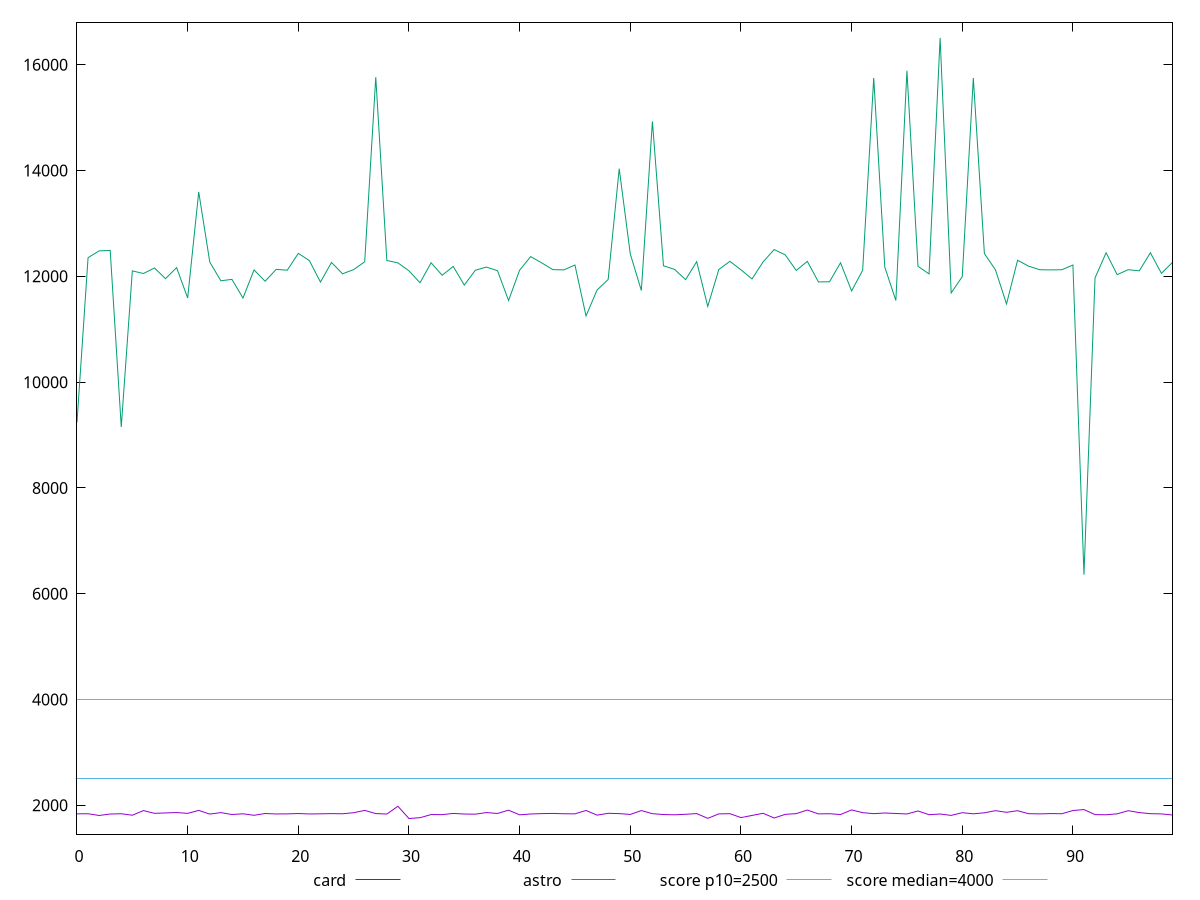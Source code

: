 reset

$card <<EOF
0 1839.1290000000004
1 1840.9733999999999
2 1808.1881999999998
3 1835.7822
4 1840.674
5 1812.8097
6 1900.7804
7 1848.8217
8 1856.0306999999998
9 1863.606
10 1847.8065000000001
11 1903.7813999999998
12 1834.3410000000003
13 1862.1513
14 1826.5172000000002
15 1839.7173
16 1811.8200000000002
17 1845.5784
18 1836.8250000000003
19 1838.4876000000004
20 1844.7920999999997
21 1837.0218
22 1839.4830000000002
23 1843.5489
24 1840.2758999999996
25 1860.5289000000002
26 1903.882
27 1844.076
28 1835.25
29 1982.0819999999999
30 1750.5879999999997
31 1766.4515999999999
32 1825.268
33 1824.2399999999998
34 1846.9817999999998
35 1835.4948
36 1833.1118999999999
37 1862.8854000000001
38 1846.0263
39 1908.0879999999997
40 1820.2403999999997
41 1836.1499999999999
42 1843.3749
43 1846.797
44 1840.4579999999996
45 1838.8803
46 1902.6390000000001
47 1814.4264
48 1849.3308000000002
49 1843.3925999999997
50 1827.812
51 1900.6596
52 1842.3509999999999
53 1825.92
54 1820.7333
55 1830.6915000000004
56 1844.0532000000003
57 1753.8049999999998
58 1838.1510000000003
59 1841.9633999999996
60 1768.3002000000001
62 1849.1142
63 1760.3249999999998
64 1829.1979999999999
65 1843.2873000000002
66 1910.5154000000002
67 1838.283
68 1841.0586000000003
69 1825.958
70 1913.25
71 1861.5978
72 1842.6216
73 1855.1717999999998
74 1845.7644
75 1836.5079
76 1893.2960000000003
77 1822.7780000000002
78 1836.02
79 1809.6660000000002
80 1860.84
81 1839.1845
82 1858.8990000000001
83 1898.7640000000001
84 1868.3051999999998
85 1898.386
86 1841.8779
87 1838.1876
88 1843.8639
89 1840.8759
90 1901.368
91 1919.9472
92 1824.435
93 1821.5700000000002
94 1839.2561999999998
95 1898.4996
96 1862.9940000000001
97 1842.0515999999998
98 1837.9560000000001
99 1816.9479000000001
EOF

$astro <<EOF
0 9241.260000000002
1 12352.9075
2 12481.384000000002
3 12489.392499999998
4 9152.7765
5 12103.200999999997
6 12053.2445
7 12158.274999999998
8 11955.680499999999
9 12165.6515
10 11590.887499999999
11 13595.859
12 12268.889
13 11916.032
14 11942.84
15 11590.170500000002
16 12121.45
17 11907.224999999999
18 12131.9495
19 12115.580000000002
20 12434.097000000002
21 12297.411
22 11892.509499999998
23 12262.989000000003
24 12047.968
25 12127.506500000001
26 12275.236999999997
27 15763.7385
28 12299.238499999998
29 12254.671999999999
30 12103.877
31 11878.829999999998
32 12256.59
33 12020.0475
34 12187.1925
35 11834.977499999999
36 12115.589499999998
37 12175.239000000001
38 12106.458999999999
39 11543.195999999998
40 12116.580499999996
41 12372.836
42 12254.400500000002
43 12126.431
44 12122.419999999998
45 12213.692000000001
46 11251.431
47 11741.215499999998
48 11940.0465
49 14034.901999999998
50 12423.732499999998
51 11731.9735
52 14927.664500000003
53 12199.383000000002
54 12131.273999999998
55 11937.519500000002
56 12277.373500000002
57 11431.201999999997
58 12129.135999999999
59 12283.949
60 12124.099000000002
61 11950.419999999998
62 12272.178
63 12505.957999999999
64 12406.639499999997
65 12111.296500000002
66 12283.3045
67 11895.281499999997
68 11895.962000000001
69 12256.199999999999
70 11724.524000000001
71 12113.807
72 15749.8895
73 12174.726
74 11542.340999999999
75 15886.107
76 12189.470999999998
77 12045.585000000003
78 16507.219500000007
79 11686.468499999999
80 11993.947999999999
81 15748.213499999998
82 12430.712999999998
83 12123.1305
84 11478.070499999998
85 12303.908499999998
86 12192.544999999998
87 12125.057499999999
88 12121.701999999997
89 12124.957
90 12213.834499999995
91 6359.8425
92 11969.836000000001
93 12445.854000000003
94 12031.559500000003
95 12125.742000000002
96 12103.851000000002
97 12445.6055
98 12056.7565
99 12263.957499999997
EOF

set key outside below
set xrange [0:99]
set yrange [1455.4553699999997:16802.352130000007]
set trange [1455.4553699999997:16802.352130000007]
set terminal svg size 640, 520 enhanced background rgb 'white'
set output "reports/report_00030_2021-02-24T20-42-31.540Z/largest-contentful-paint/comparison/line/2_vs_3.svg"

plot $card title "card" with line, \
     $astro title "astro" with line, \
     2500 title "score p10=2500", \
     4000 title "score median=4000"

reset
